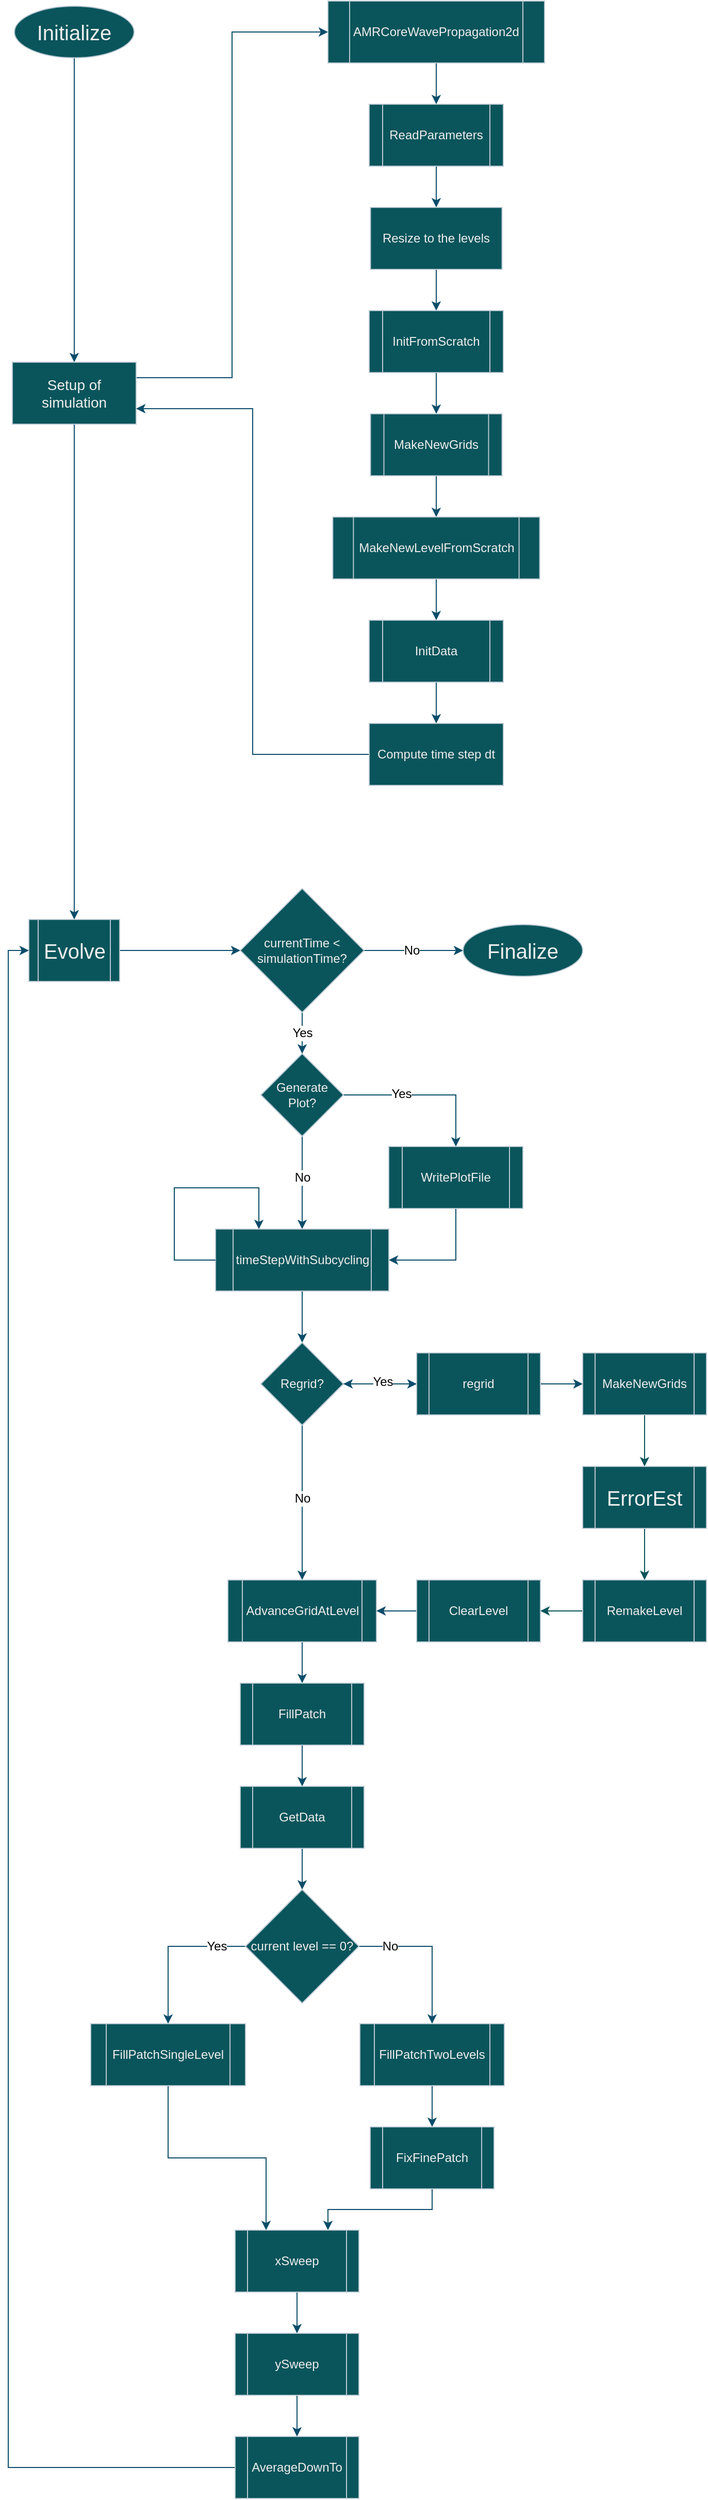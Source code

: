 <mxfile version="23.1.1" type="device">
  <diagram name="Seite-1" id="f8H3DpuMTvynsyB06MXm">
    <mxGraphModel dx="683" dy="351" grid="1" gridSize="10" guides="1" tooltips="1" connect="1" arrows="1" fold="1" page="1" pageScale="1" pageWidth="827" pageHeight="1169" math="0" shadow="0">
      <root>
        <mxCell id="0" />
        <mxCell id="1" parent="0" />
        <mxCell id="a4meFcf4SPbzr9SaP956-16" style="edgeStyle=orthogonalEdgeStyle;rounded=0;orthogonalLoop=1;jettySize=auto;html=1;exitX=0.5;exitY=1;exitDx=0;exitDy=0;entryX=0.5;entryY=0;entryDx=0;entryDy=0;strokeColor=#0B4D6A;" parent="1" source="a4meFcf4SPbzr9SaP956-1" target="a4meFcf4SPbzr9SaP956-4" edge="1">
          <mxGeometry relative="1" as="geometry" />
        </mxCell>
        <mxCell id="a4meFcf4SPbzr9SaP956-1" value="&lt;font style=&quot;font-size: 20px;&quot;&gt;Initialize&lt;/font&gt;" style="ellipse;whiteSpace=wrap;html=1;labelBackgroundColor=none;fillColor=#09555B;strokeColor=#BAC8D3;fontColor=#EEEEEE;" parent="1" vertex="1">
          <mxGeometry x="86" y="115" width="116" height="50" as="geometry" />
        </mxCell>
        <mxCell id="a4meFcf4SPbzr9SaP956-17" style="edgeStyle=orthogonalEdgeStyle;rounded=0;orthogonalLoop=1;jettySize=auto;html=1;exitX=1;exitY=0.25;exitDx=0;exitDy=0;entryX=0;entryY=0.5;entryDx=0;entryDy=0;strokeColor=#0B4D6A;" parent="1" source="a4meFcf4SPbzr9SaP956-4" target="a4meFcf4SPbzr9SaP956-6" edge="1">
          <mxGeometry relative="1" as="geometry" />
        </mxCell>
        <mxCell id="a4meFcf4SPbzr9SaP956-28" style="edgeStyle=orthogonalEdgeStyle;rounded=0;orthogonalLoop=1;jettySize=auto;html=1;exitX=0.5;exitY=1;exitDx=0;exitDy=0;entryX=0.5;entryY=0;entryDx=0;entryDy=0;strokeColor=#0B4D6A;" parent="1" source="a4meFcf4SPbzr9SaP956-4" target="a4meFcf4SPbzr9SaP956-27" edge="1">
          <mxGeometry relative="1" as="geometry" />
        </mxCell>
        <mxCell id="a4meFcf4SPbzr9SaP956-4" value="&lt;font style=&quot;font-size: 14px;&quot;&gt;Setup of simulation&lt;/font&gt;" style="rounded=0;whiteSpace=wrap;html=1;labelBackgroundColor=none;fillColor=#09555B;strokeColor=#BAC8D3;fontColor=#EEEEEE;" parent="1" vertex="1">
          <mxGeometry x="84" y="460" width="120" height="60" as="geometry" />
        </mxCell>
        <mxCell id="a4meFcf4SPbzr9SaP956-19" style="edgeStyle=orthogonalEdgeStyle;rounded=0;orthogonalLoop=1;jettySize=auto;html=1;exitX=0.5;exitY=1;exitDx=0;exitDy=0;entryX=0.5;entryY=0;entryDx=0;entryDy=0;strokeColor=#0B4D6A;" parent="1" source="a4meFcf4SPbzr9SaP956-6" target="a4meFcf4SPbzr9SaP956-7" edge="1">
          <mxGeometry relative="1" as="geometry" />
        </mxCell>
        <mxCell id="a4meFcf4SPbzr9SaP956-6" value="&lt;font style=&quot;font-size: 12px;&quot;&gt;AMRCoreWavePropagation2d&lt;/font&gt;" style="shape=process;whiteSpace=wrap;html=1;backgroundOutline=1;labelBackgroundColor=none;fillColor=#09555B;strokeColor=#BAC8D3;fontColor=#EEEEEE;" parent="1" vertex="1">
          <mxGeometry x="390" y="110" width="210" height="60" as="geometry" />
        </mxCell>
        <mxCell id="a4meFcf4SPbzr9SaP956-20" style="edgeStyle=orthogonalEdgeStyle;rounded=0;orthogonalLoop=1;jettySize=auto;html=1;exitX=0.5;exitY=1;exitDx=0;exitDy=0;entryX=0.5;entryY=0;entryDx=0;entryDy=0;strokeColor=#0B4D6A;" parent="1" source="a4meFcf4SPbzr9SaP956-7" target="a4meFcf4SPbzr9SaP956-9" edge="1">
          <mxGeometry relative="1" as="geometry" />
        </mxCell>
        <mxCell id="a4meFcf4SPbzr9SaP956-7" value="&lt;font style=&quot;font-size: 12px;&quot;&gt;ReadParameters&lt;/font&gt;" style="shape=process;whiteSpace=wrap;html=1;backgroundOutline=1;labelBackgroundColor=none;fillColor=#09555B;strokeColor=#BAC8D3;fontColor=#EEEEEE;" parent="1" vertex="1">
          <mxGeometry x="430" y="210" width="130" height="60" as="geometry" />
        </mxCell>
        <mxCell id="a4meFcf4SPbzr9SaP956-21" style="edgeStyle=orthogonalEdgeStyle;rounded=0;orthogonalLoop=1;jettySize=auto;html=1;exitX=0.5;exitY=1;exitDx=0;exitDy=0;strokeColor=#0B4D6A;" parent="1" source="a4meFcf4SPbzr9SaP956-9" target="a4meFcf4SPbzr9SaP956-10" edge="1">
          <mxGeometry relative="1" as="geometry" />
        </mxCell>
        <mxCell id="a4meFcf4SPbzr9SaP956-9" value="&lt;font style=&quot;font-size: 12px;&quot;&gt;Resize to the levels&lt;/font&gt;" style="rounded=0;whiteSpace=wrap;html=1;strokeColor=#BAC8D3;fontColor=#EEEEEE;fillColor=#09555B;" parent="1" vertex="1">
          <mxGeometry x="431.25" y="310" width="127.5" height="60" as="geometry" />
        </mxCell>
        <mxCell id="a4meFcf4SPbzr9SaP956-22" style="edgeStyle=orthogonalEdgeStyle;rounded=0;orthogonalLoop=1;jettySize=auto;html=1;exitX=0.5;exitY=1;exitDx=0;exitDy=0;strokeColor=#0B4D6A;" parent="1" source="a4meFcf4SPbzr9SaP956-10" target="a4meFcf4SPbzr9SaP956-11" edge="1">
          <mxGeometry relative="1" as="geometry" />
        </mxCell>
        <mxCell id="a4meFcf4SPbzr9SaP956-10" value="&lt;font style=&quot;font-size: 12px;&quot;&gt;InitFromScratch&lt;/font&gt;" style="shape=process;whiteSpace=wrap;html=1;backgroundOutline=1;strokeColor=#BAC8D3;fontColor=#EEEEEE;fillColor=#09555B;" parent="1" vertex="1">
          <mxGeometry x="430" y="410" width="130" height="60" as="geometry" />
        </mxCell>
        <mxCell id="a4meFcf4SPbzr9SaP956-23" style="edgeStyle=orthogonalEdgeStyle;rounded=0;orthogonalLoop=1;jettySize=auto;html=1;exitX=0.5;exitY=1;exitDx=0;exitDy=0;strokeColor=#0B4D6A;" parent="1" source="a4meFcf4SPbzr9SaP956-11" target="a4meFcf4SPbzr9SaP956-12" edge="1">
          <mxGeometry relative="1" as="geometry" />
        </mxCell>
        <mxCell id="a4meFcf4SPbzr9SaP956-11" value="&lt;font style=&quot;font-size: 12px;&quot;&gt;MakeNewGrids&lt;/font&gt;" style="shape=process;whiteSpace=wrap;html=1;backgroundOutline=1;strokeColor=#BAC8D3;fontColor=#EEEEEE;fillColor=#09555B;" parent="1" vertex="1">
          <mxGeometry x="431.25" y="510" width="127.5" height="60" as="geometry" />
        </mxCell>
        <mxCell id="a4meFcf4SPbzr9SaP956-177" style="edgeStyle=orthogonalEdgeStyle;rounded=0;orthogonalLoop=1;jettySize=auto;html=1;exitX=0.5;exitY=1;exitDx=0;exitDy=0;strokeColor=#0B4D6A;" parent="1" source="a4meFcf4SPbzr9SaP956-12" target="a4meFcf4SPbzr9SaP956-13" edge="1">
          <mxGeometry relative="1" as="geometry" />
        </mxCell>
        <mxCell id="a4meFcf4SPbzr9SaP956-12" value="&lt;font style=&quot;font-size: 12px;&quot;&gt;MakeNewLevelFromScratch&lt;/font&gt;" style="shape=process;whiteSpace=wrap;html=1;backgroundOutline=1;strokeColor=#BAC8D3;fontColor=#EEEEEE;fillColor=#09555B;" parent="1" vertex="1">
          <mxGeometry x="394.68" y="610" width="200.63" height="60" as="geometry" />
        </mxCell>
        <mxCell id="a4meFcf4SPbzr9SaP956-25" style="edgeStyle=orthogonalEdgeStyle;rounded=0;orthogonalLoop=1;jettySize=auto;html=1;exitX=0.5;exitY=1;exitDx=0;exitDy=0;entryX=0.5;entryY=0;entryDx=0;entryDy=0;strokeColor=#0B4D6A;" parent="1" source="a4meFcf4SPbzr9SaP956-13" target="a4meFcf4SPbzr9SaP956-15" edge="1">
          <mxGeometry relative="1" as="geometry" />
        </mxCell>
        <mxCell id="a4meFcf4SPbzr9SaP956-13" value="&lt;font style=&quot;font-size: 12px;&quot;&gt;InitData&lt;/font&gt;" style="shape=process;whiteSpace=wrap;html=1;backgroundOutline=1;strokeColor=#BAC8D3;fontColor=#EEEEEE;fillColor=#09555B;" parent="1" vertex="1">
          <mxGeometry x="430" y="710" width="130" height="60" as="geometry" />
        </mxCell>
        <mxCell id="a4meFcf4SPbzr9SaP956-26" style="edgeStyle=orthogonalEdgeStyle;rounded=0;orthogonalLoop=1;jettySize=auto;html=1;exitX=0;exitY=0.5;exitDx=0;exitDy=0;entryX=1;entryY=0.75;entryDx=0;entryDy=0;strokeColor=#0B4D6A;" parent="1" source="a4meFcf4SPbzr9SaP956-15" target="a4meFcf4SPbzr9SaP956-4" edge="1">
          <mxGeometry relative="1" as="geometry" />
        </mxCell>
        <mxCell id="a4meFcf4SPbzr9SaP956-15" value="&lt;font style=&quot;font-size: 12px;&quot;&gt;Compute time step dt&lt;/font&gt;" style="rounded=0;whiteSpace=wrap;html=1;strokeColor=#BAC8D3;fontColor=#EEEEEE;fillColor=#09555B;" parent="1" vertex="1">
          <mxGeometry x="430" y="810" width="130" height="60" as="geometry" />
        </mxCell>
        <mxCell id="a4meFcf4SPbzr9SaP956-79" style="edgeStyle=orthogonalEdgeStyle;rounded=0;orthogonalLoop=1;jettySize=auto;html=1;exitX=1;exitY=0.5;exitDx=0;exitDy=0;entryX=0;entryY=0.5;entryDx=0;entryDy=0;strokeColor=#0B4D6A;" parent="1" source="a4meFcf4SPbzr9SaP956-27" target="a4meFcf4SPbzr9SaP956-77" edge="1">
          <mxGeometry relative="1" as="geometry" />
        </mxCell>
        <mxCell id="a4meFcf4SPbzr9SaP956-27" value="&lt;font style=&quot;font-size: 20px;&quot;&gt;Evolve&lt;/font&gt;" style="shape=process;whiteSpace=wrap;html=1;backgroundOutline=1;strokeColor=#BAC8D3;fontColor=#EEEEEE;fillColor=#09555B;" parent="1" vertex="1">
          <mxGeometry x="100" y="1000" width="88" height="60" as="geometry" />
        </mxCell>
        <mxCell id="a4meFcf4SPbzr9SaP956-31" style="edgeStyle=orthogonalEdgeStyle;rounded=0;orthogonalLoop=1;jettySize=auto;html=1;exitX=1;exitY=0.5;exitDx=0;exitDy=0;entryX=0.5;entryY=0;entryDx=0;entryDy=0;strokeColor=#0B4D6A;" parent="1" source="a4meFcf4SPbzr9SaP956-29" target="a4meFcf4SPbzr9SaP956-30" edge="1">
          <mxGeometry relative="1" as="geometry" />
        </mxCell>
        <mxCell id="a4meFcf4SPbzr9SaP956-32" value="&lt;font color=&quot;#000000&quot; style=&quot;font-size: 12px;&quot;&gt;Yes&lt;/font&gt;" style="edgeLabel;html=1;align=center;verticalAlign=middle;resizable=0;points=[];fontColor=#EEEEEE;" parent="a4meFcf4SPbzr9SaP956-31" vertex="1" connectable="0">
          <mxGeometry x="-0.312" y="2" relative="1" as="geometry">
            <mxPoint x="1" y="1" as="offset" />
          </mxGeometry>
        </mxCell>
        <mxCell id="a4meFcf4SPbzr9SaP956-34" style="edgeStyle=orthogonalEdgeStyle;rounded=0;orthogonalLoop=1;jettySize=auto;html=1;exitX=0.5;exitY=1;exitDx=0;exitDy=0;entryX=0.5;entryY=0;entryDx=0;entryDy=0;strokeColor=#0B4D6A;" parent="1" source="a4meFcf4SPbzr9SaP956-29" target="a4meFcf4SPbzr9SaP956-33" edge="1">
          <mxGeometry relative="1" as="geometry" />
        </mxCell>
        <mxCell id="a4meFcf4SPbzr9SaP956-35" value="&lt;font color=&quot;#000000&quot; style=&quot;font-size: 12px;&quot;&gt;No&lt;/font&gt;" style="edgeLabel;html=1;align=center;verticalAlign=middle;resizable=0;points=[];fontColor=#EEEEEE;" parent="a4meFcf4SPbzr9SaP956-34" vertex="1" connectable="0">
          <mxGeometry x="-0.05" y="3" relative="1" as="geometry">
            <mxPoint x="-3" y="-3" as="offset" />
          </mxGeometry>
        </mxCell>
        <mxCell id="a4meFcf4SPbzr9SaP956-29" value="Generate Plot?" style="rhombus;whiteSpace=wrap;html=1;strokeColor=#BAC8D3;fontColor=#EEEEEE;fillColor=#09555B;" parent="1" vertex="1">
          <mxGeometry x="325" y="1130" width="80" height="80" as="geometry" />
        </mxCell>
        <mxCell id="a4meFcf4SPbzr9SaP956-36" style="edgeStyle=orthogonalEdgeStyle;rounded=0;orthogonalLoop=1;jettySize=auto;html=1;exitX=0.5;exitY=1;exitDx=0;exitDy=0;entryX=1;entryY=0.5;entryDx=0;entryDy=0;strokeColor=#0B4D6A;" parent="1" source="a4meFcf4SPbzr9SaP956-30" target="a4meFcf4SPbzr9SaP956-33" edge="1">
          <mxGeometry relative="1" as="geometry" />
        </mxCell>
        <mxCell id="a4meFcf4SPbzr9SaP956-30" value="WritePlotFile" style="shape=process;whiteSpace=wrap;html=1;backgroundOutline=1;strokeColor=#BAC8D3;fontColor=#EEEEEE;fillColor=#09555B;" parent="1" vertex="1">
          <mxGeometry x="449" y="1220" width="130" height="60" as="geometry" />
        </mxCell>
        <mxCell id="a4meFcf4SPbzr9SaP956-53" style="edgeStyle=orthogonalEdgeStyle;rounded=0;orthogonalLoop=1;jettySize=auto;html=1;exitX=0.5;exitY=1;exitDx=0;exitDy=0;entryX=0.5;entryY=0;entryDx=0;entryDy=0;strokeColor=#0B4D6A;" parent="1" source="a4meFcf4SPbzr9SaP956-33" target="a4meFcf4SPbzr9SaP956-37" edge="1">
          <mxGeometry relative="1" as="geometry" />
        </mxCell>
        <mxCell id="a4meFcf4SPbzr9SaP956-33" value="timeStepWithSubcycling" style="shape=process;whiteSpace=wrap;html=1;backgroundOutline=1;strokeColor=#BAC8D3;fontColor=#EEEEEE;fillColor=#09555B;" parent="1" vertex="1">
          <mxGeometry x="281" y="1300" width="168" height="60" as="geometry" />
        </mxCell>
        <mxCell id="a4meFcf4SPbzr9SaP956-51" style="edgeStyle=orthogonalEdgeStyle;rounded=0;orthogonalLoop=1;jettySize=auto;html=1;exitX=0.5;exitY=1;exitDx=0;exitDy=0;entryX=0.5;entryY=0;entryDx=0;entryDy=0;strokeColor=#0B4D6A;" parent="1" source="a4meFcf4SPbzr9SaP956-37" target="a4meFcf4SPbzr9SaP956-41" edge="1">
          <mxGeometry relative="1" as="geometry">
            <mxPoint x="365" y="1590" as="sourcePoint" />
          </mxGeometry>
        </mxCell>
        <mxCell id="a4meFcf4SPbzr9SaP956-52" value="&lt;font color=&quot;#000000&quot; style=&quot;font-size: 12px;&quot;&gt;No&lt;/font&gt;" style="edgeLabel;html=1;align=center;verticalAlign=middle;resizable=0;points=[];fontColor=#EEEEEE;" parent="a4meFcf4SPbzr9SaP956-51" vertex="1" connectable="0">
          <mxGeometry x="0.038" y="-2" relative="1" as="geometry">
            <mxPoint x="2" y="-7" as="offset" />
          </mxGeometry>
        </mxCell>
        <mxCell id="a4meFcf4SPbzr9SaP956-190" style="edgeStyle=orthogonalEdgeStyle;rounded=0;orthogonalLoop=1;jettySize=auto;html=1;exitX=1;exitY=0.5;exitDx=0;exitDy=0;entryX=0;entryY=0.5;entryDx=0;entryDy=0;strokeColor=#0B4D6A;" parent="1" source="a4meFcf4SPbzr9SaP956-37" target="a4meFcf4SPbzr9SaP956-38" edge="1">
          <mxGeometry relative="1" as="geometry" />
        </mxCell>
        <mxCell id="a4meFcf4SPbzr9SaP956-37" value="Regrid?" style="rhombus;whiteSpace=wrap;html=1;strokeColor=#BAC8D3;fontColor=#EEEEEE;fillColor=#09555B;" parent="1" vertex="1">
          <mxGeometry x="325" y="1410" width="80" height="80" as="geometry" />
        </mxCell>
        <mxCell id="a4meFcf4SPbzr9SaP956-197" style="edgeStyle=orthogonalEdgeStyle;rounded=0;orthogonalLoop=1;jettySize=auto;html=1;exitX=1;exitY=0.5;exitDx=0;exitDy=0;entryX=0;entryY=0.5;entryDx=0;entryDy=0;strokeColor=#0B4D6A;" parent="1" source="a4meFcf4SPbzr9SaP956-38" target="a4meFcf4SPbzr9SaP956-187" edge="1">
          <mxGeometry relative="1" as="geometry" />
        </mxCell>
        <mxCell id="sRemLPWvTzVdHOXJgGkG-5" value="" style="edgeStyle=orthogonalEdgeStyle;rounded=0;orthogonalLoop=1;jettySize=auto;html=1;strokeColor=#0B4D6A;" edge="1" parent="1" source="a4meFcf4SPbzr9SaP956-38" target="a4meFcf4SPbzr9SaP956-37">
          <mxGeometry relative="1" as="geometry" />
        </mxCell>
        <mxCell id="sRemLPWvTzVdHOXJgGkG-10" value="&lt;font style=&quot;font-size: 12px;&quot;&gt;Yes&lt;/font&gt;" style="edgeLabel;html=1;align=center;verticalAlign=middle;resizable=0;points=[];" vertex="1" connectable="0" parent="sRemLPWvTzVdHOXJgGkG-5">
          <mxGeometry x="-0.062" y="-2" relative="1" as="geometry">
            <mxPoint as="offset" />
          </mxGeometry>
        </mxCell>
        <mxCell id="a4meFcf4SPbzr9SaP956-38" value="regrid" style="shape=process;whiteSpace=wrap;html=1;backgroundOutline=1;strokeColor=#BAC8D3;fontColor=#EEEEEE;fillColor=#09555B;" parent="1" vertex="1">
          <mxGeometry x="476" y="1420" width="120" height="60" as="geometry" />
        </mxCell>
        <mxCell id="a4meFcf4SPbzr9SaP956-54" style="edgeStyle=orthogonalEdgeStyle;rounded=0;orthogonalLoop=1;jettySize=auto;html=1;exitX=0.5;exitY=1;exitDx=0;exitDy=0;entryX=0.5;entryY=0;entryDx=0;entryDy=0;strokeColor=#0B4D6A;" parent="1" source="a4meFcf4SPbzr9SaP956-41" target="a4meFcf4SPbzr9SaP956-44" edge="1">
          <mxGeometry relative="1" as="geometry" />
        </mxCell>
        <mxCell id="a4meFcf4SPbzr9SaP956-41" value="AdvanceGridAtLevel" style="shape=process;whiteSpace=wrap;html=1;backgroundOutline=1;strokeColor=#BAC8D3;fontColor=#EEEEEE;fillColor=#09555B;" parent="1" vertex="1">
          <mxGeometry x="293" y="1640" width="144" height="60" as="geometry" />
        </mxCell>
        <mxCell id="a4meFcf4SPbzr9SaP956-55" style="edgeStyle=orthogonalEdgeStyle;rounded=0;orthogonalLoop=1;jettySize=auto;html=1;exitX=0.5;exitY=1;exitDx=0;exitDy=0;entryX=0.5;entryY=0;entryDx=0;entryDy=0;strokeColor=#0B4D6A;" parent="1" source="a4meFcf4SPbzr9SaP956-44" target="a4meFcf4SPbzr9SaP956-45" edge="1">
          <mxGeometry relative="1" as="geometry" />
        </mxCell>
        <mxCell id="a4meFcf4SPbzr9SaP956-44" value="FillPatch" style="shape=process;whiteSpace=wrap;html=1;backgroundOutline=1;strokeColor=#BAC8D3;fontColor=#EEEEEE;fillColor=#09555B;" parent="1" vertex="1">
          <mxGeometry x="305" y="1740" width="120" height="60" as="geometry" />
        </mxCell>
        <mxCell id="a4meFcf4SPbzr9SaP956-179" style="edgeStyle=orthogonalEdgeStyle;rounded=0;orthogonalLoop=1;jettySize=auto;html=1;exitX=0.5;exitY=1;exitDx=0;exitDy=0;entryX=0.5;entryY=0;entryDx=0;entryDy=0;strokeColor=#0B4D6A;" parent="1" source="a4meFcf4SPbzr9SaP956-45" target="a4meFcf4SPbzr9SaP956-47" edge="1">
          <mxGeometry relative="1" as="geometry" />
        </mxCell>
        <mxCell id="a4meFcf4SPbzr9SaP956-45" value="GetData" style="shape=process;whiteSpace=wrap;html=1;backgroundOutline=1;strokeColor=#BAC8D3;fontColor=#EEEEEE;fillColor=#09555B;" parent="1" vertex="1">
          <mxGeometry x="305" y="1840" width="120" height="60" as="geometry" />
        </mxCell>
        <mxCell id="a4meFcf4SPbzr9SaP956-58" style="edgeStyle=orthogonalEdgeStyle;rounded=0;orthogonalLoop=1;jettySize=auto;html=1;exitX=1;exitY=0.5;exitDx=0;exitDy=0;entryX=0.5;entryY=0;entryDx=0;entryDy=0;strokeColor=#0B4D6A;" parent="1" source="a4meFcf4SPbzr9SaP956-47" target="a4meFcf4SPbzr9SaP956-48" edge="1">
          <mxGeometry relative="1" as="geometry" />
        </mxCell>
        <mxCell id="a4meFcf4SPbzr9SaP956-60" value="&lt;font color=&quot;#000000&quot; style=&quot;font-size: 12px;&quot;&gt;No&lt;/font&gt;" style="edgeLabel;html=1;align=center;verticalAlign=middle;resizable=0;points=[];fontColor=#EEEEEE;" parent="a4meFcf4SPbzr9SaP956-58" vertex="1" connectable="0">
          <mxGeometry x="-0.624" y="2" relative="1" as="geometry">
            <mxPoint x="2" y="2" as="offset" />
          </mxGeometry>
        </mxCell>
        <mxCell id="a4meFcf4SPbzr9SaP956-180" style="edgeStyle=orthogonalEdgeStyle;rounded=0;orthogonalLoop=1;jettySize=auto;html=1;exitX=0;exitY=0.5;exitDx=0;exitDy=0;entryX=0.5;entryY=0;entryDx=0;entryDy=0;strokeColor=#0B4D6A;" parent="1" source="a4meFcf4SPbzr9SaP956-47" target="a4meFcf4SPbzr9SaP956-61" edge="1">
          <mxGeometry relative="1" as="geometry" />
        </mxCell>
        <mxCell id="a4meFcf4SPbzr9SaP956-181" value="&lt;font color=&quot;#000000&quot; style=&quot;font-size: 12px;&quot;&gt;Yes&lt;/font&gt;" style="edgeLabel;html=1;align=center;verticalAlign=middle;resizable=0;points=[];fontColor=#EEEEEE;" parent="a4meFcf4SPbzr9SaP956-180" vertex="1" connectable="0">
          <mxGeometry x="-0.605" relative="1" as="geometry">
            <mxPoint x="1" as="offset" />
          </mxGeometry>
        </mxCell>
        <mxCell id="a4meFcf4SPbzr9SaP956-47" value="current level == 0?" style="rhombus;whiteSpace=wrap;html=1;strokeColor=#BAC8D3;fontColor=#EEEEEE;fillColor=#09555B;" parent="1" vertex="1">
          <mxGeometry x="310" y="1940" width="110" height="110" as="geometry" />
        </mxCell>
        <mxCell id="a4meFcf4SPbzr9SaP956-59" style="edgeStyle=orthogonalEdgeStyle;rounded=0;orthogonalLoop=1;jettySize=auto;html=1;exitX=0.5;exitY=1;exitDx=0;exitDy=0;entryX=0.5;entryY=0;entryDx=0;entryDy=0;strokeColor=#0B4D6A;" parent="1" source="a4meFcf4SPbzr9SaP956-48" target="a4meFcf4SPbzr9SaP956-57" edge="1">
          <mxGeometry relative="1" as="geometry" />
        </mxCell>
        <mxCell id="a4meFcf4SPbzr9SaP956-48" value="FillPatchTwoLevels" style="shape=process;whiteSpace=wrap;html=1;backgroundOutline=1;strokeColor=#BAC8D3;fontColor=#EEEEEE;fillColor=#09555B;" parent="1" vertex="1">
          <mxGeometry x="421" y="2070" width="140" height="60" as="geometry" />
        </mxCell>
        <mxCell id="a4meFcf4SPbzr9SaP956-68" style="edgeStyle=orthogonalEdgeStyle;rounded=0;orthogonalLoop=1;jettySize=auto;html=1;exitX=0.5;exitY=1;exitDx=0;exitDy=0;entryX=0.75;entryY=0;entryDx=0;entryDy=0;strokeColor=#0B4D6A;" parent="1" source="a4meFcf4SPbzr9SaP956-57" target="a4meFcf4SPbzr9SaP956-65" edge="1">
          <mxGeometry relative="1" as="geometry" />
        </mxCell>
        <mxCell id="a4meFcf4SPbzr9SaP956-57" value="FixFinePatch" style="shape=process;whiteSpace=wrap;html=1;backgroundOutline=1;strokeColor=#BAC8D3;fontColor=#EEEEEE;fillColor=#09555B;" parent="1" vertex="1">
          <mxGeometry x="431" y="2170" width="120" height="60" as="geometry" />
        </mxCell>
        <mxCell id="a4meFcf4SPbzr9SaP956-67" style="edgeStyle=orthogonalEdgeStyle;rounded=0;orthogonalLoop=1;jettySize=auto;html=1;exitX=0.5;exitY=1;exitDx=0;exitDy=0;entryX=0.25;entryY=0;entryDx=0;entryDy=0;strokeColor=#0B4D6A;" parent="1" source="a4meFcf4SPbzr9SaP956-61" target="a4meFcf4SPbzr9SaP956-65" edge="1">
          <mxGeometry relative="1" as="geometry" />
        </mxCell>
        <mxCell id="a4meFcf4SPbzr9SaP956-61" value="FillPatchSingleLevel" style="shape=process;whiteSpace=wrap;html=1;backgroundOutline=1;strokeColor=#BAC8D3;fontColor=#EEEEEE;fillColor=#09555B;" parent="1" vertex="1">
          <mxGeometry x="160" y="2070" width="150" height="60" as="geometry" />
        </mxCell>
        <mxCell id="a4meFcf4SPbzr9SaP956-196" style="edgeStyle=orthogonalEdgeStyle;rounded=0;orthogonalLoop=1;jettySize=auto;html=1;exitX=0.5;exitY=1;exitDx=0;exitDy=0;entryX=0.5;entryY=0;entryDx=0;entryDy=0;strokeColor=#0B4D6A;" parent="1" source="a4meFcf4SPbzr9SaP956-65" target="a4meFcf4SPbzr9SaP956-66" edge="1">
          <mxGeometry relative="1" as="geometry" />
        </mxCell>
        <mxCell id="a4meFcf4SPbzr9SaP956-65" value="xSweep" style="shape=process;whiteSpace=wrap;html=1;backgroundOutline=1;strokeColor=#BAC8D3;fontColor=#EEEEEE;fillColor=#09555B;" parent="1" vertex="1">
          <mxGeometry x="300" y="2270" width="120" height="60" as="geometry" />
        </mxCell>
        <mxCell id="a4meFcf4SPbzr9SaP956-75" style="edgeStyle=orthogonalEdgeStyle;rounded=0;orthogonalLoop=1;jettySize=auto;html=1;exitX=0.5;exitY=1;exitDx=0;exitDy=0;entryX=0.5;entryY=0;entryDx=0;entryDy=0;strokeColor=#0B4D6A;" parent="1" source="a4meFcf4SPbzr9SaP956-66" target="a4meFcf4SPbzr9SaP956-72" edge="1">
          <mxGeometry relative="1" as="geometry" />
        </mxCell>
        <mxCell id="a4meFcf4SPbzr9SaP956-66" value="ySweep" style="shape=process;whiteSpace=wrap;html=1;backgroundOutline=1;strokeColor=#BAC8D3;fontColor=#EEEEEE;fillColor=#09555B;" parent="1" vertex="1">
          <mxGeometry x="300" y="2370" width="120" height="60" as="geometry" />
        </mxCell>
        <mxCell id="a4meFcf4SPbzr9SaP956-182" style="edgeStyle=orthogonalEdgeStyle;rounded=0;orthogonalLoop=1;jettySize=auto;html=1;exitX=0;exitY=0.5;exitDx=0;exitDy=0;entryX=0;entryY=0.5;entryDx=0;entryDy=0;strokeColor=#0B4D6A;" parent="1" source="a4meFcf4SPbzr9SaP956-72" target="a4meFcf4SPbzr9SaP956-27" edge="1">
          <mxGeometry relative="1" as="geometry" />
        </mxCell>
        <mxCell id="a4meFcf4SPbzr9SaP956-72" value="AverageDownTo" style="shape=process;whiteSpace=wrap;html=1;backgroundOutline=1;strokeColor=#BAC8D3;fontColor=#EEEEEE;fillColor=#09555B;" parent="1" vertex="1">
          <mxGeometry x="300" y="2470" width="120" height="60" as="geometry" />
        </mxCell>
        <mxCell id="a4meFcf4SPbzr9SaP956-80" style="edgeStyle=orthogonalEdgeStyle;rounded=0;orthogonalLoop=1;jettySize=auto;html=1;exitX=0.5;exitY=1;exitDx=0;exitDy=0;entryX=0.5;entryY=0;entryDx=0;entryDy=0;strokeColor=#0B4D6A;" parent="1" source="a4meFcf4SPbzr9SaP956-77" target="a4meFcf4SPbzr9SaP956-29" edge="1">
          <mxGeometry relative="1" as="geometry" />
        </mxCell>
        <mxCell id="a4meFcf4SPbzr9SaP956-81" value="&lt;font color=&quot;#000000&quot; style=&quot;font-size: 12px;&quot;&gt;Yes&lt;/font&gt;" style="edgeLabel;html=1;align=center;verticalAlign=middle;resizable=0;points=[];fontColor=#EEEEEE;" parent="a4meFcf4SPbzr9SaP956-80" vertex="1" connectable="0">
          <mxGeometry x="-0.917" y="-1" relative="1" as="geometry">
            <mxPoint x="1" y="18" as="offset" />
          </mxGeometry>
        </mxCell>
        <mxCell id="a4meFcf4SPbzr9SaP956-83" style="edgeStyle=orthogonalEdgeStyle;rounded=0;orthogonalLoop=1;jettySize=auto;html=1;exitX=1;exitY=0.5;exitDx=0;exitDy=0;entryX=0;entryY=0.5;entryDx=0;entryDy=0;strokeColor=#0B4D6A;" parent="1" source="a4meFcf4SPbzr9SaP956-77" target="a4meFcf4SPbzr9SaP956-82" edge="1">
          <mxGeometry relative="1" as="geometry" />
        </mxCell>
        <mxCell id="a4meFcf4SPbzr9SaP956-84" value="&lt;font color=&quot;#000000&quot; style=&quot;font-size: 12px;&quot;&gt;No&lt;/font&gt;" style="edgeLabel;html=1;align=center;verticalAlign=middle;resizable=0;points=[];fontColor=#EEEEEE;" parent="a4meFcf4SPbzr9SaP956-83" vertex="1" connectable="0">
          <mxGeometry x="0.02" y="-3" relative="1" as="geometry">
            <mxPoint x="-3" y="-3" as="offset" />
          </mxGeometry>
        </mxCell>
        <mxCell id="a4meFcf4SPbzr9SaP956-77" value="currentTime &amp;lt; simulationTime?" style="rhombus;whiteSpace=wrap;html=1;strokeColor=#BAC8D3;fontColor=#EEEEEE;fillColor=#09555B;" parent="1" vertex="1">
          <mxGeometry x="305" y="970" width="120" height="120" as="geometry" />
        </mxCell>
        <mxCell id="a4meFcf4SPbzr9SaP956-82" value="&lt;font style=&quot;font-size: 20px;&quot;&gt;Finalize&lt;/font&gt;" style="ellipse;whiteSpace=wrap;html=1;labelBackgroundColor=none;fillColor=#09555B;strokeColor=#BAC8D3;fontColor=#EEEEEE;" parent="1" vertex="1">
          <mxGeometry x="521" y="1005" width="116" height="50" as="geometry" />
        </mxCell>
        <mxCell id="a4meFcf4SPbzr9SaP956-178" style="edgeStyle=orthogonalEdgeStyle;rounded=0;orthogonalLoop=1;jettySize=auto;html=1;exitX=0;exitY=0.5;exitDx=0;exitDy=0;entryX=0.25;entryY=0;entryDx=0;entryDy=0;strokeColor=#0B4D6A;" parent="1" source="a4meFcf4SPbzr9SaP956-33" target="a4meFcf4SPbzr9SaP956-33" edge="1">
          <mxGeometry relative="1" as="geometry">
            <Array as="points">
              <mxPoint x="241" y="1330" />
              <mxPoint x="241" y="1260" />
              <mxPoint x="323" y="1260" />
            </Array>
          </mxGeometry>
        </mxCell>
        <mxCell id="sRemLPWvTzVdHOXJgGkG-4" style="edgeStyle=orthogonalEdgeStyle;rounded=0;orthogonalLoop=1;jettySize=auto;html=1;exitX=0.5;exitY=1;exitDx=0;exitDy=0;entryX=0.5;entryY=0;entryDx=0;entryDy=0;strokeColor=#09555B;" edge="1" parent="1" source="a4meFcf4SPbzr9SaP956-187" target="a4meFcf4SPbzr9SaP956-188">
          <mxGeometry relative="1" as="geometry" />
        </mxCell>
        <mxCell id="a4meFcf4SPbzr9SaP956-187" value="MakeNewGrids" style="shape=process;whiteSpace=wrap;html=1;backgroundOutline=1;strokeColor=#BAC8D3;fontColor=#EEEEEE;fillColor=#09555B;" parent="1" vertex="1">
          <mxGeometry x="637" y="1420" width="120" height="60" as="geometry" />
        </mxCell>
        <mxCell id="sRemLPWvTzVdHOXJgGkG-8" style="edgeStyle=orthogonalEdgeStyle;rounded=0;orthogonalLoop=1;jettySize=auto;html=1;exitX=0.5;exitY=1;exitDx=0;exitDy=0;entryX=0.5;entryY=0;entryDx=0;entryDy=0;strokeColor=#09555B;" edge="1" parent="1" source="a4meFcf4SPbzr9SaP956-188" target="sRemLPWvTzVdHOXJgGkG-7">
          <mxGeometry relative="1" as="geometry" />
        </mxCell>
        <mxCell id="a4meFcf4SPbzr9SaP956-188" value="&lt;font style=&quot;font-size: 20px;&quot;&gt;ErrorEst&lt;/font&gt;" style="shape=process;whiteSpace=wrap;html=1;backgroundOutline=1;strokeColor=#BAC8D3;fontColor=#EEEEEE;fillColor=#09555B;" parent="1" vertex="1">
          <mxGeometry x="637" y="1530" width="120" height="60" as="geometry" />
        </mxCell>
        <mxCell id="a4meFcf4SPbzr9SaP956-195" style="edgeStyle=orthogonalEdgeStyle;rounded=0;orthogonalLoop=1;jettySize=auto;html=1;exitX=0;exitY=0.5;exitDx=0;exitDy=0;strokeColor=#0B4D6A;" parent="1" source="a4meFcf4SPbzr9SaP956-189" target="a4meFcf4SPbzr9SaP956-41" edge="1">
          <mxGeometry relative="1" as="geometry" />
        </mxCell>
        <mxCell id="a4meFcf4SPbzr9SaP956-189" value="ClearLevel" style="shape=process;whiteSpace=wrap;html=1;backgroundOutline=1;strokeColor=#BAC8D3;fontColor=#EEEEEE;fillColor=#09555B;" parent="1" vertex="1">
          <mxGeometry x="476" y="1640" width="120" height="60" as="geometry" />
        </mxCell>
        <mxCell id="sRemLPWvTzVdHOXJgGkG-9" style="edgeStyle=orthogonalEdgeStyle;rounded=0;orthogonalLoop=1;jettySize=auto;html=1;exitX=0;exitY=0.5;exitDx=0;exitDy=0;entryX=1;entryY=0.5;entryDx=0;entryDy=0;strokeColor=#09555B;" edge="1" parent="1" source="sRemLPWvTzVdHOXJgGkG-7" target="a4meFcf4SPbzr9SaP956-189">
          <mxGeometry relative="1" as="geometry" />
        </mxCell>
        <mxCell id="sRemLPWvTzVdHOXJgGkG-7" value="&lt;font style=&quot;font-size: 12px;&quot;&gt;RemakeLevel&lt;/font&gt;" style="shape=process;whiteSpace=wrap;html=1;backgroundOutline=1;strokeColor=#BAC8D3;fontColor=#EEEEEE;fillColor=#09555B;" vertex="1" parent="1">
          <mxGeometry x="637" y="1640" width="120" height="60" as="geometry" />
        </mxCell>
      </root>
    </mxGraphModel>
  </diagram>
</mxfile>
